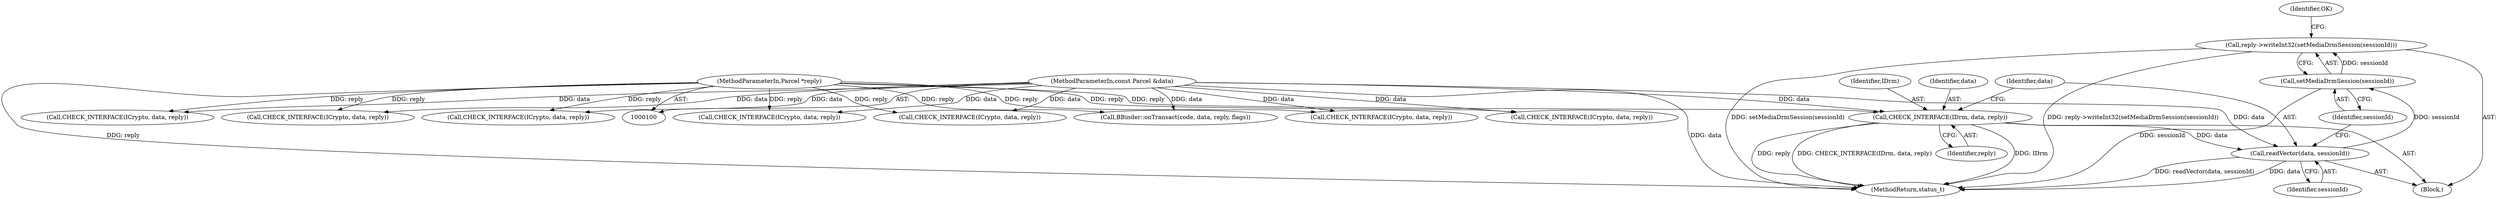 digraph "0_Android_22f824feac43d5758f9a70b77f2aca840ba62c3b@API" {
"1000471" [label="(Call,reply->writeInt32(setMediaDrmSession(sessionId)))"];
"1000472" [label="(Call,setMediaDrmSession(sessionId))"];
"1000468" [label="(Call,readVector(data, sessionId))"];
"1000463" [label="(Call,CHECK_INTERFACE(IDrm, data, reply))"];
"1000102" [label="(MethodParameterIn,const Parcel &data)"];
"1000103" [label="(MethodParameterIn,Parcel *reply)"];
"1000483" [label="(MethodReturn,status_t)"];
"1000463" [label="(Call,CHECK_INTERFACE(IDrm, data, reply))"];
"1000466" [label="(Identifier,reply)"];
"1000102" [label="(MethodParameterIn,const Parcel &data)"];
"1000478" [label="(Call,BBinder::onTransact(code, data, reply, flags))"];
"1000468" [label="(Call,readVector(data, sessionId))"];
"1000473" [label="(Identifier,sessionId)"];
"1000472" [label="(Call,setMediaDrmSession(sessionId))"];
"1000475" [label="(Identifier,OK)"];
"1000103" [label="(MethodParameterIn,Parcel *reply)"];
"1000121" [label="(Call,CHECK_INTERFACE(ICrypto, data, reply))"];
"1000444" [label="(Call,CHECK_INTERFACE(ICrypto, data, reply))"];
"1000462" [label="(Block,)"];
"1000470" [label="(Identifier,sessionId)"];
"1000471" [label="(Call,reply->writeInt32(setMediaDrmSession(sessionId)))"];
"1000210" [label="(Call,CHECK_INTERFACE(ICrypto, data, reply))"];
"1000465" [label="(Identifier,data)"];
"1000185" [label="(Call,CHECK_INTERFACE(ICrypto, data, reply))"];
"1000111" [label="(Call,CHECK_INTERFACE(ICrypto, data, reply))"];
"1000195" [label="(Call,CHECK_INTERFACE(ICrypto, data, reply))"];
"1000137" [label="(Call,CHECK_INTERFACE(ICrypto, data, reply))"];
"1000464" [label="(Identifier,IDrm)"];
"1000469" [label="(Identifier,data)"];
"1000471" -> "1000462"  [label="AST: "];
"1000471" -> "1000472"  [label="CFG: "];
"1000472" -> "1000471"  [label="AST: "];
"1000475" -> "1000471"  [label="CFG: "];
"1000471" -> "1000483"  [label="DDG: setMediaDrmSession(sessionId)"];
"1000471" -> "1000483"  [label="DDG: reply->writeInt32(setMediaDrmSession(sessionId))"];
"1000472" -> "1000471"  [label="DDG: sessionId"];
"1000472" -> "1000473"  [label="CFG: "];
"1000473" -> "1000472"  [label="AST: "];
"1000472" -> "1000483"  [label="DDG: sessionId"];
"1000468" -> "1000472"  [label="DDG: sessionId"];
"1000468" -> "1000462"  [label="AST: "];
"1000468" -> "1000470"  [label="CFG: "];
"1000469" -> "1000468"  [label="AST: "];
"1000470" -> "1000468"  [label="AST: "];
"1000473" -> "1000468"  [label="CFG: "];
"1000468" -> "1000483"  [label="DDG: readVector(data, sessionId)"];
"1000468" -> "1000483"  [label="DDG: data"];
"1000463" -> "1000468"  [label="DDG: data"];
"1000102" -> "1000468"  [label="DDG: data"];
"1000463" -> "1000462"  [label="AST: "];
"1000463" -> "1000466"  [label="CFG: "];
"1000464" -> "1000463"  [label="AST: "];
"1000465" -> "1000463"  [label="AST: "];
"1000466" -> "1000463"  [label="AST: "];
"1000469" -> "1000463"  [label="CFG: "];
"1000463" -> "1000483"  [label="DDG: CHECK_INTERFACE(IDrm, data, reply)"];
"1000463" -> "1000483"  [label="DDG: IDrm"];
"1000463" -> "1000483"  [label="DDG: reply"];
"1000102" -> "1000463"  [label="DDG: data"];
"1000103" -> "1000463"  [label="DDG: reply"];
"1000102" -> "1000100"  [label="AST: "];
"1000102" -> "1000483"  [label="DDG: data"];
"1000102" -> "1000111"  [label="DDG: data"];
"1000102" -> "1000121"  [label="DDG: data"];
"1000102" -> "1000137"  [label="DDG: data"];
"1000102" -> "1000185"  [label="DDG: data"];
"1000102" -> "1000195"  [label="DDG: data"];
"1000102" -> "1000210"  [label="DDG: data"];
"1000102" -> "1000444"  [label="DDG: data"];
"1000102" -> "1000478"  [label="DDG: data"];
"1000103" -> "1000100"  [label="AST: "];
"1000103" -> "1000483"  [label="DDG: reply"];
"1000103" -> "1000111"  [label="DDG: reply"];
"1000103" -> "1000121"  [label="DDG: reply"];
"1000103" -> "1000137"  [label="DDG: reply"];
"1000103" -> "1000185"  [label="DDG: reply"];
"1000103" -> "1000195"  [label="DDG: reply"];
"1000103" -> "1000210"  [label="DDG: reply"];
"1000103" -> "1000444"  [label="DDG: reply"];
"1000103" -> "1000478"  [label="DDG: reply"];
}
